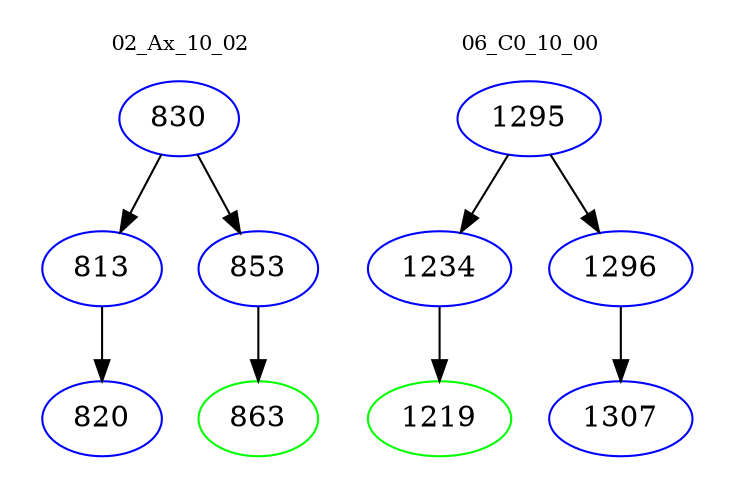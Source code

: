 digraph{
subgraph cluster_0 {
color = white
label = "02_Ax_10_02";
fontsize=10;
T0_830 [label="830", color="blue"]
T0_830 -> T0_813 [color="black"]
T0_813 [label="813", color="blue"]
T0_813 -> T0_820 [color="black"]
T0_820 [label="820", color="blue"]
T0_830 -> T0_853 [color="black"]
T0_853 [label="853", color="blue"]
T0_853 -> T0_863 [color="black"]
T0_863 [label="863", color="green"]
}
subgraph cluster_1 {
color = white
label = "06_C0_10_00";
fontsize=10;
T1_1295 [label="1295", color="blue"]
T1_1295 -> T1_1234 [color="black"]
T1_1234 [label="1234", color="blue"]
T1_1234 -> T1_1219 [color="black"]
T1_1219 [label="1219", color="green"]
T1_1295 -> T1_1296 [color="black"]
T1_1296 [label="1296", color="blue"]
T1_1296 -> T1_1307 [color="black"]
T1_1307 [label="1307", color="blue"]
}
}
